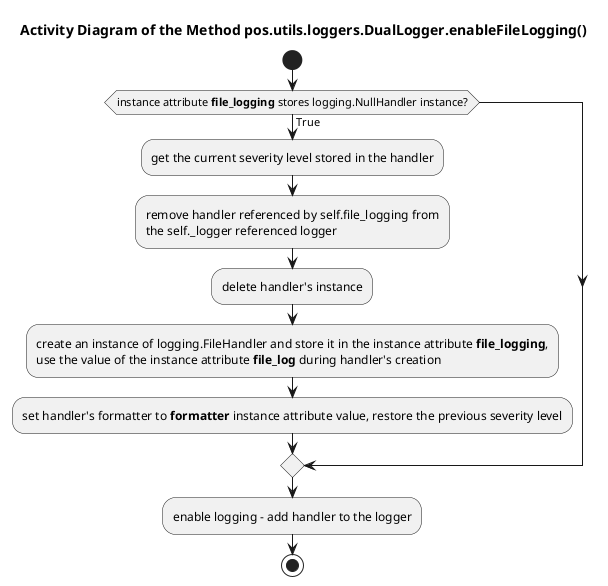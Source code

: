 @startuml

title Activity Diagram of the Method pos.utils.loggers.DualLogger.enableFileLogging()

start

if (instance attribute <b>file_logging</b> stores logging.NullHandler instance?) then (True)
    :get the current severity level stored in the handler;
    
    :remove handler referenced by self.file_logging from\nthe self._logger referenced logger;
    
    :delete handler's instance;
    
    :create an instance of logging.FileHandler and store it in the instance attribute <b>file_logging</b>,
    use the value of the instance attribute <b>file_log</b> during handler's creation;
    
    :set handler's formatter to <b>formatter</b> instance attribute value, restore the previous severity level;
endif

:enable logging - add handler to the logger;

stop

@enduml